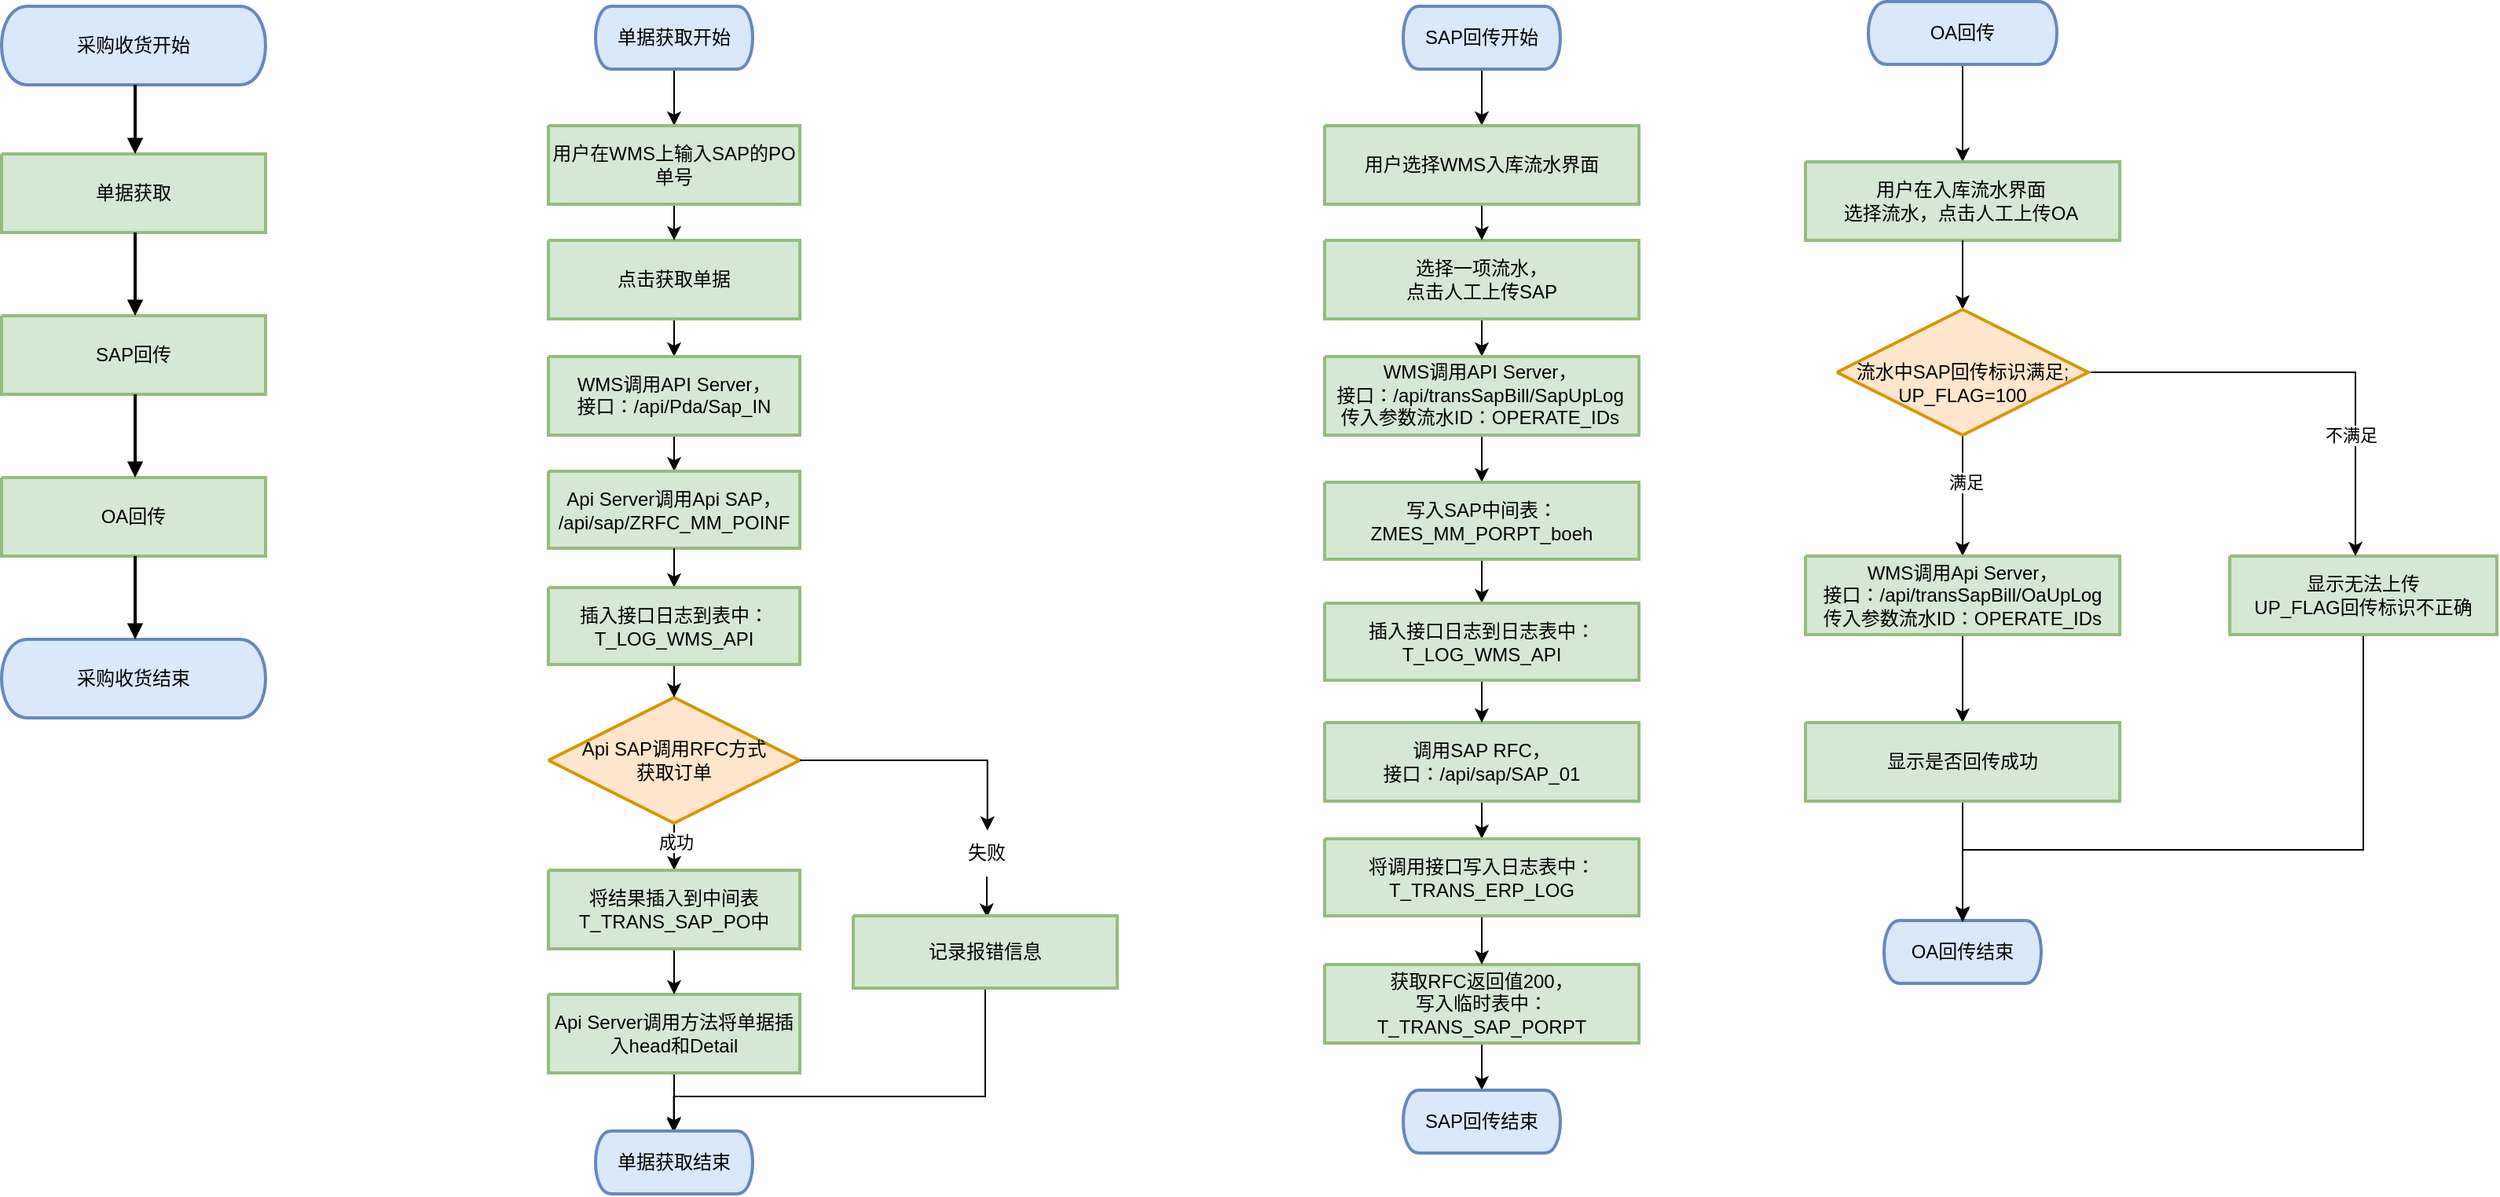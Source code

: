<mxfile version="24.9.0">
  <diagram id="C5RBs43oDa-KdzZeNtuy" name="Page-1">
    <mxGraphModel dx="2520" dy="1480" grid="1" gridSize="10" guides="1" tooltips="1" connect="1" arrows="1" fold="1" page="1" pageScale="1" pageWidth="827" pageHeight="1169" math="0" shadow="0">
      <root>
        <mxCell id="WIyWlLk6GJQsqaUBKTNV-0" />
        <mxCell id="WIyWlLk6GJQsqaUBKTNV-1" parent="WIyWlLk6GJQsqaUBKTNV-0" />
        <mxCell id="rc4KnC11ycm0sh15UuMe-69" value="" style="edgeStyle=orthogonalEdgeStyle;rounded=0;orthogonalLoop=1;jettySize=auto;html=1;" edge="1" parent="WIyWlLk6GJQsqaUBKTNV-1" source="rc4KnC11ycm0sh15UuMe-70" target="rc4KnC11ycm0sh15UuMe-80">
          <mxGeometry relative="1" as="geometry" />
        </mxCell>
        <UserObject label="&lt;div style=&quot;font-size: 1px&quot;&gt;&lt;p style=&quot;text-align:center;margin-left:0;margin-right:0;margin-top:0px;margin-bottom:0px;text-indent:0;vertical-align:middle;direction:ltr;&quot;&gt;&lt;font style=&quot;font-size:12px;font-family:0;color:#000000;direction:ltr;letter-spacing:0px;line-height:120%;opacity:1&quot;&gt;单据获取开始&lt;/font&gt;&lt;/p&gt;&lt;/div&gt;" tags="Background" id="rc4KnC11ycm0sh15UuMe-70">
          <mxCell style="verticalAlign=middle;align=center;overflow=width;vsdxID=1;fillColor=#dae8fc;gradientColor=none;shape=stencil(hZJLEoIwDIZP06WdNtnAGvEejBTpiJQpRfH2UqMCLeoujy/Nn6QMs74uOsVA9M6as7rp0tUM9wxAt7Wy2k0Ww5xhVhmrTtYMbUl+V3jSWxdz9S+MVJfyJPFFIO4UEE/vQGyj2yUruITv8HGw9LKkpBTIIX3xclkgRthAPrE3hHFbXDPbMsORAjrUuYtlzhogZmA9CkZd8f8mf259MuZzVbpp6NrLfHjeKURfA/MH);strokeColor=#6688bc;strokeWidth=2;spacingTop=-3;spacingBottom=-3;spacingLeft=-3;spacingRight=-3;points=[];labelBackgroundColor=none;rounded=0;html=1;whiteSpace=wrap;fillOpacity=100;strokeOpacity=100;" vertex="1" parent="WIyWlLk6GJQsqaUBKTNV-1">
            <mxGeometry x="420" y="93" width="100" height="40" as="geometry" />
          </mxCell>
        </UserObject>
        <mxCell id="rc4KnC11ycm0sh15UuMe-71" style="edgeStyle=orthogonalEdgeStyle;rounded=0;orthogonalLoop=1;jettySize=auto;html=1;" edge="1" parent="WIyWlLk6GJQsqaUBKTNV-1" source="rc4KnC11ycm0sh15UuMe-72" target="rc4KnC11ycm0sh15UuMe-82">
          <mxGeometry relative="1" as="geometry" />
        </mxCell>
        <UserObject label="&lt;div style=&quot;font-size: 1px&quot;&gt;&lt;p style=&quot;text-align:center;margin-left:0;margin-right:0;margin-top:0px;margin-bottom:0px;text-indent:0;vertical-align:middle;direction:ltr;&quot;&gt;&lt;font style=&quot;font-size:12px;font-family:0;color:#000000;direction:ltr;letter-spacing:0px;line-height:120%;opacity:1&quot;&gt;点击获取单据&lt;/font&gt;&lt;/p&gt;&lt;/div&gt;" tags="Background" id="rc4KnC11ycm0sh15UuMe-72">
          <mxCell style="verticalAlign=middle;align=center;overflow=width;vsdxID=2;fillColor=#d5e8d4;gradientColor=none;shape=stencil(nZBRDoQgDERP03+WHsHFe5iISyOCQdT19kIaIxq//Jtp3zTpAFaTaUYNUkwx+F6v1EYD+AUpyRkdKCYFqACrzgf9C352LfuxyWRWg1/yhT/nRE5IsZWuZtCSK8CPeI0e/hF+jV7AJM4PO7KWCyr390bSiNtEtQM=);strokeColor=#93bd7c;strokeWidth=2;spacingTop=-3;spacingBottom=-3;spacingLeft=-3;spacingRight=-3;points=[];labelBackgroundColor=none;rounded=0;html=1;whiteSpace=wrap;" vertex="1" parent="WIyWlLk6GJQsqaUBKTNV-1">
            <mxGeometry x="390" y="242" width="160" height="50" as="geometry" />
          </mxCell>
        </UserObject>
        <mxCell id="rc4KnC11ycm0sh15UuMe-73" value="" style="edgeStyle=orthogonalEdgeStyle;rounded=0;orthogonalLoop=1;jettySize=auto;html=1;entryX=0.507;entryY=0.025;entryDx=0;entryDy=0;entryPerimeter=0;" edge="1" parent="WIyWlLk6GJQsqaUBKTNV-1" source="rc4KnC11ycm0sh15UuMe-100" target="rc4KnC11ycm0sh15UuMe-86">
          <mxGeometry relative="1" as="geometry">
            <mxPoint x="690" y="641" as="targetPoint" />
          </mxGeometry>
        </mxCell>
        <mxCell id="rc4KnC11ycm0sh15UuMe-74" value="" style="edgeStyle=orthogonalEdgeStyle;rounded=0;orthogonalLoop=1;jettySize=auto;html=1;" edge="1" parent="WIyWlLk6GJQsqaUBKTNV-1" source="rc4KnC11ycm0sh15UuMe-76" target="rc4KnC11ycm0sh15UuMe-94">
          <mxGeometry relative="1" as="geometry" />
        </mxCell>
        <mxCell id="rc4KnC11ycm0sh15UuMe-75" value="成功" style="edgeLabel;html=1;align=center;verticalAlign=middle;resizable=0;points=[];" vertex="1" connectable="0" parent="rc4KnC11ycm0sh15UuMe-74">
          <mxGeometry x="-0.256" y="1" relative="1" as="geometry">
            <mxPoint y="-7" as="offset" />
          </mxGeometry>
        </mxCell>
        <UserObject label="&lt;div style=&quot;font-size: 1px&quot;&gt;&lt;p style=&quot;text-align:center;margin-left:0;margin-right:0;margin-top:0px;margin-bottom:0px;text-indent:0;vertical-align:middle;direction:ltr;&quot;&gt;&lt;font style=&quot;font-size:12px;font-family:0;color:#000000;direction:ltr;letter-spacing:0px;line-height:120%;opacity:1&quot;&gt;Api SAP调用RFC方式&lt;/font&gt;&lt;/p&gt;&lt;p style=&quot;text-align:center;margin-left:0;margin-right:0;margin-top:0px;margin-bottom:0px;text-indent:0;vertical-align:middle;direction:ltr;&quot;&gt;&lt;font style=&quot;font-size:12px;font-family:0;color:#000000;direction:ltr;letter-spacing:0px;line-height:120%;opacity:1&quot;&gt;获取订单&lt;/font&gt;&lt;/p&gt;&lt;/div&gt;" tags="Background" id="rc4KnC11ycm0sh15UuMe-76">
          <mxCell style="verticalAlign=middle;align=center;overflow=width;vsdxID=3;fillColor=#ffe6cc;gradientColor=none;shape=stencil(nZBdDoMgEIRPs+/IxhNYew8TUTYiGKT+3F7IppE2jTF9m9n9Zh4GsJp1MymQYg7eDWqlNmjAB0hJVitPISrAGrDqnFe9dy/bsp+aRCY1uiU1bJwTKSHFzq5k+2TSkM3I8hO9IAvxd+s7+pO933pFRnGO0ZExvGX+/x4vnnh4rA8=);strokeColor=#d69704;strokeWidth=2;spacingTop=-3;spacingBottom=-3;spacingLeft=-3;spacingRight=-3;points=[];labelBackgroundColor=none;rounded=0;html=1;whiteSpace=wrap;" vertex="1" parent="WIyWlLk6GJQsqaUBKTNV-1">
            <mxGeometry x="390" y="533" width="160" height="80" as="geometry" />
          </mxCell>
        </UserObject>
        <mxCell id="rc4KnC11ycm0sh15UuMe-77" value="" style="edgeStyle=orthogonalEdgeStyle;rounded=0;orthogonalLoop=1;jettySize=auto;html=1;" edge="1" parent="WIyWlLk6GJQsqaUBKTNV-1" source="rc4KnC11ycm0sh15UuMe-78" target="rc4KnC11ycm0sh15UuMe-92">
          <mxGeometry relative="1" as="geometry" />
        </mxCell>
        <UserObject label="&lt;div style=&quot;font-size: 1px&quot;&gt;&lt;p style=&quot;text-align:center;margin-left:0;margin-right:0;margin-top:0px;margin-bottom:0px;text-indent:0;vertical-align:middle;direction:ltr;&quot;&gt;&lt;font style=&quot;font-size:12px;font-family:0;color:#000000;direction:ltr;letter-spacing:0px;line-height:120%;opacity:1&quot;&gt;Api Server调用方法将单据插入head和Detail&lt;/font&gt;&lt;/p&gt;&lt;/div&gt;" tags="Background" id="rc4KnC11ycm0sh15UuMe-78">
          <mxCell style="verticalAlign=middle;align=center;overflow=width;vsdxID=4;fillColor=#d5e8d4;gradientColor=none;shape=stencil(nZBRDoQgDERP03+WHsHFe5iISyOCQdT19kIaIxq//Jtp3zTpAFaTaUYNUkwx+F6v1EYD+AUpyRkdKCYFqACrzgf9C352LfuxyWRWg1/yhT/nRE5IsZWuZtCSK8CPeI0e/hF+jV7AJM4PO7KWCyr390bSiNtEtQM=);strokeColor=#93bd7c;strokeWidth=2;spacingTop=-3;spacingBottom=-3;spacingLeft=-3;spacingRight=-3;points=[];labelBackgroundColor=none;rounded=0;html=1;whiteSpace=wrap;" vertex="1" parent="WIyWlLk6GJQsqaUBKTNV-1">
            <mxGeometry x="390" y="722" width="160" height="50" as="geometry" />
          </mxCell>
        </UserObject>
        <mxCell id="rc4KnC11ycm0sh15UuMe-79" style="edgeStyle=orthogonalEdgeStyle;rounded=0;orthogonalLoop=1;jettySize=auto;html=1;" edge="1" parent="WIyWlLk6GJQsqaUBKTNV-1" source="rc4KnC11ycm0sh15UuMe-80" target="rc4KnC11ycm0sh15UuMe-72">
          <mxGeometry relative="1" as="geometry" />
        </mxCell>
        <UserObject label="&lt;div style=&quot;&quot;&gt;&lt;p style=&quot;text-align: center; margin: 0px; text-indent: 0px; vertical-align: middle; direction: ltr;&quot;&gt;&lt;font style=&quot;color: rgb(0, 0, 0); direction: ltr; letter-spacing: 0px; line-height: 120%; opacity: 1; font-size: 12px;&quot;&gt;&lt;span style=&quot;&quot;&gt;用户在WMS上输入SAP&lt;/span&gt;&lt;font style=&quot;font-size: 12px;&quot;&gt;的&lt;/font&gt;&lt;span style=&quot;&quot;&gt;PO单号&lt;/span&gt;&lt;/font&gt;&lt;/p&gt;&lt;/div&gt;" tags="Background" id="rc4KnC11ycm0sh15UuMe-80">
          <mxCell style="verticalAlign=middle;align=center;overflow=width;vsdxID=5;fillColor=#d5e8d4;gradientColor=none;shape=stencil(nZBRDoQgDERP03+WHsHFe5iISyOCQdT19kIaIxq//Jtp3zTpAFaTaUYNUkwx+F6v1EYD+AUpyRkdKCYFqACrzgf9C352LfuxyWRWg1/yhT/nRE5IsZWuZtCSK8CPeI0e/hF+jV7AJM4PO7KWCyr390bSiNtEtQM=);strokeColor=#93bd7c;strokeWidth=2;spacingTop=-3;spacingBottom=-3;spacingLeft=-3;spacingRight=-3;points=[];labelBackgroundColor=none;rounded=0;html=1;whiteSpace=wrap;" vertex="1" parent="WIyWlLk6GJQsqaUBKTNV-1">
            <mxGeometry x="390" y="169" width="160" height="50" as="geometry" />
          </mxCell>
        </UserObject>
        <mxCell id="rc4KnC11ycm0sh15UuMe-81" style="edgeStyle=orthogonalEdgeStyle;rounded=0;orthogonalLoop=1;jettySize=auto;html=1;" edge="1" parent="WIyWlLk6GJQsqaUBKTNV-1" source="rc4KnC11ycm0sh15UuMe-82" target="rc4KnC11ycm0sh15UuMe-84">
          <mxGeometry relative="1" as="geometry" />
        </mxCell>
        <UserObject label="&lt;div style=&quot;font-size: 1px&quot;&gt;&lt;p style=&quot;text-align:center;margin-left:0;margin-right:0;margin-top:0px;margin-bottom:0px;text-indent:0;vertical-align:middle;direction:ltr;&quot;&gt;&lt;font style=&quot;font-size:12px;font-family:0;color:#000000;direction:ltr;letter-spacing:0px;line-height:120%;opacity:1&quot;&gt;WMS调用API Server，&lt;/font&gt;&lt;/p&gt;&lt;p style=&quot;text-align:center;margin-left:0;margin-right:0;margin-top:0px;margin-bottom:0px;text-indent:0;vertical-align:middle;direction:ltr;&quot;&gt;&lt;font style=&quot;font-size:12px;font-family:0;color:#000000;direction:ltr;letter-spacing:0px;line-height:120%;opacity:1&quot;&gt;接口：&lt;/font&gt;&lt;span style=&quot;font-size: 12px; letter-spacing: 0px; background-color: initial;&quot;&gt;/api/Pda/Sap_IN&lt;/span&gt;&lt;/p&gt;&lt;p style=&quot;text-align:center;margin-left:0;margin-right:0;margin-top:0px;margin-bottom:0px;text-indent:0;vertical-align:middle;direction:ltr;&quot;&gt;&lt;br&gt;&lt;/p&gt;&lt;/div&gt;" tags="Background" id="rc4KnC11ycm0sh15UuMe-82">
          <mxCell style="verticalAlign=middle;align=center;overflow=width;vsdxID=6;fillColor=#d5e8d4;gradientColor=none;shape=stencil(nZBRDoQgDERP03+WHsHFe5iISyOCQdT19kIaIxq//Jtp3zTpAFaTaUYNUkwx+F6v1EYD+AUpyRkdKCYFqACrzgf9C352LfuxyWRWg1/yhT/nRE5IsZWuZtCSK8CPeI0e/hF+jV7AJM4PO7KWCyr390bSiNtEtQM=);strokeColor=#93bd7c;strokeWidth=2;spacingTop=-3;spacingBottom=-3;spacingLeft=-3;spacingRight=-3;points=[];labelBackgroundColor=none;rounded=0;html=1;whiteSpace=wrap;" vertex="1" parent="WIyWlLk6GJQsqaUBKTNV-1">
            <mxGeometry x="390" y="316" width="160" height="50" as="geometry" />
          </mxCell>
        </UserObject>
        <mxCell id="rc4KnC11ycm0sh15UuMe-83" style="edgeStyle=orthogonalEdgeStyle;rounded=0;orthogonalLoop=1;jettySize=auto;html=1;" edge="1" parent="WIyWlLk6GJQsqaUBKTNV-1" source="rc4KnC11ycm0sh15UuMe-102" target="rc4KnC11ycm0sh15UuMe-76">
          <mxGeometry relative="1" as="geometry" />
        </mxCell>
        <UserObject label="&lt;div style=&quot;font-size: 1px&quot;&gt;&lt;p style=&quot;text-align:center;margin-left:0;margin-right:0;margin-top:0px;margin-bottom:0px;text-indent:0;vertical-align:middle;direction:ltr;&quot;&gt;&lt;font style=&quot;font-size:12px;font-family:0;color:#000000;direction:ltr;letter-spacing:0px;line-height:120%;opacity:1&quot;&gt;Api Server调用Api SAP，&lt;/font&gt;&lt;/p&gt;&lt;p style=&quot;text-align:center;margin-left:0;margin-right:0;margin-top:0px;margin-bottom:0px;text-indent:0;vertical-align:middle;direction:ltr;&quot;&gt;&lt;span style=&quot;font-size: 12px; letter-spacing: 0px; background-color: initial;&quot;&gt;/api/sap/ZRFC_MM_POINF&lt;/span&gt;&lt;/p&gt;&lt;/div&gt;" tags="Background" id="rc4KnC11ycm0sh15UuMe-84">
          <mxCell style="verticalAlign=middle;align=center;overflow=width;vsdxID=7;fillColor=#d5e8d4;gradientColor=none;shape=stencil(nZBRDoQgDERP03+WHsHFe5iISyOCQdT19kIaIxq//Jtp3zTpAFaTaUYNUkwx+F6v1EYD+AUpyRkdKCYFqACrzgf9C352LfuxyWRWg1/yhT/nRE5IsZWuZtCSK8CPeI0e/hF+jV7AJM4PO7KWCyr390bSiNtEtQM=);strokeColor=#93bd7c;strokeWidth=2;spacingTop=-3;spacingBottom=-3;spacingLeft=-3;spacingRight=-3;points=[];labelBackgroundColor=none;rounded=0;html=1;whiteSpace=wrap;" vertex="1" parent="WIyWlLk6GJQsqaUBKTNV-1">
            <mxGeometry x="390" y="389" width="160" height="49" as="geometry" />
          </mxCell>
        </UserObject>
        <mxCell id="rc4KnC11ycm0sh15UuMe-85" style="edgeStyle=orthogonalEdgeStyle;rounded=0;orthogonalLoop=1;jettySize=auto;html=1;entryX=0.508;entryY=0.024;entryDx=0;entryDy=0;entryPerimeter=0;" edge="1" parent="WIyWlLk6GJQsqaUBKTNV-1">
          <mxGeometry relative="1" as="geometry">
            <mxPoint x="668.0" y="718.0" as="sourcePoint" />
            <mxPoint x="469.8" y="809.96" as="targetPoint" />
            <Array as="points">
              <mxPoint x="668" y="787" />
              <mxPoint x="470" y="787" />
            </Array>
          </mxGeometry>
        </mxCell>
        <UserObject label="&lt;div style=&quot;font-size: 1px&quot;&gt;&lt;p style=&quot;text-align:center;margin-left:0;margin-right:0;margin-top:0px;margin-bottom:0px;text-indent:0;vertical-align:middle;direction:ltr;&quot;&gt;&lt;font style=&quot;font-size:12px;font-family:0;color:#000000;direction:ltr;letter-spacing:0px;line-height:120%;opacity:1&quot;&gt;记录报错信息&lt;/font&gt;&lt;/p&gt;&lt;/div&gt;" tags="Background" id="rc4KnC11ycm0sh15UuMe-86">
          <mxCell style="verticalAlign=middle;align=center;overflow=width;vsdxID=8;fillColor=#d5e8d4;gradientColor=none;shape=stencil(nZBRDoQgDERP03+WHsHFe5iISyOCQdT19kIaIxq//Jtp3zTpAFaTaUYNUkwx+F6v1EYD+AUpyRkdKCYFqACrzgf9C352LfuxyWRWg1/yhT/nRE5IsZWuZtCSK8CPeI0e/hF+jV7AJM4PO7KWCyr390bSiNtEtQM=);strokeColor=#93bd7c;strokeWidth=2;spacingTop=-3;spacingBottom=-3;spacingLeft=-3;spacingRight=-3;points=[];labelBackgroundColor=none;rounded=0;html=1;whiteSpace=wrap;" vertex="1" parent="WIyWlLk6GJQsqaUBKTNV-1">
            <mxGeometry x="584" y="672" width="168" height="46" as="geometry" />
          </mxCell>
        </UserObject>
        <UserObject label="&lt;div style=&quot;&quot;&gt;&lt;p style=&quot;text-align: center; margin: 0px; text-indent: 0px; vertical-align: middle; direction: ltr;&quot;&gt;&lt;font style=&quot;color: rgb(0, 0, 0); direction: ltr; letter-spacing: 0px; line-height: 120%; opacity: 1; font-size: 12px;&quot;&gt;单据获取&lt;/font&gt;&lt;/p&gt;&lt;/div&gt;" tags="Background" id="rc4KnC11ycm0sh15UuMe-87">
          <mxCell style="verticalAlign=middle;align=center;overflow=width;vsdxID=9;fillColor=#d5e8d4;gradientColor=none;shape=stencil(nZBRDoQgDERP03+WHsHFe5iISyOCQdT19kIaIxq//Jtp3zTpAFaTaUYNUkwx+F6v1EYD+AUpyRkdKCYFqACrzgf9C352LfuxyWRWg1/yhT/nRE5IsZWuZtCSK8CPeI0e/hF+jV7AJM4PO7KWCyr390bSiNtEtQM=);strokeColor=#93bd7c;strokeWidth=2;spacingTop=-3;spacingBottom=-3;spacingLeft=-3;spacingRight=-3;points=[];labelBackgroundColor=none;rounded=0;html=1;whiteSpace=wrap;" vertex="1" parent="WIyWlLk6GJQsqaUBKTNV-1">
            <mxGeometry x="42" y="187" width="168" height="50" as="geometry" />
          </mxCell>
        </UserObject>
        <UserObject label="&lt;div style=&quot;font-size: 1px&quot;&gt;&lt;p style=&quot;text-align:center;margin-left:0;margin-right:0;margin-top:0px;margin-bottom:0px;text-indent:0;vertical-align:middle;direction:ltr;&quot;&gt;&lt;font style=&quot;font-size:12px;font-family:0;color:#000000;direction:ltr;letter-spacing:0px;line-height:120%;opacity:1&quot;&gt;采购收货开始&lt;/font&gt;&lt;/p&gt;&lt;/div&gt;" tags="Background" id="rc4KnC11ycm0sh15UuMe-88">
          <mxCell style="verticalAlign=middle;align=center;overflow=width;vsdxID=10;fillColor=#dae8fc;gradientColor=none;shape=stencil(hZJLEoIwDIZP06WdNtnAGvEejBTpiJQpRfH2UqMCLeoujy/Nn6QMs74uOsVA9M6as7rp0tUM9wxAt7Wy2k0Ww5xhVhmrTtYMbUl+V3jSWxdz9S+MVJfyJPFFIO4UEE/vQGyj2yUruITv8HGw9LKkpBTIIX3xclkgRthAPrE3hHFbXDPbMsORAjrUuYtlzhogZmA9CkZd8f8mf259MuZzVbpp6NrLfHjeKURfA/MH);strokeColor=#6688bc;strokeWidth=2;spacingTop=-3;spacingBottom=-3;spacingLeft=-3;spacingRight=-3;points=[];labelBackgroundColor=none;rounded=0;html=1;whiteSpace=wrap;" vertex="1" parent="WIyWlLk6GJQsqaUBKTNV-1">
            <mxGeometry x="42" y="93" width="168" height="50" as="geometry" />
          </mxCell>
        </UserObject>
        <UserObject label="&lt;div style=&quot;&quot;&gt;&lt;p style=&quot;text-align: center; margin: 0px; text-indent: 0px; vertical-align: middle; direction: ltr;&quot;&gt;&lt;font style=&quot;color: rgb(0, 0, 0); direction: ltr; letter-spacing: 0px; line-height: 120%; opacity: 1; font-size: 12px;&quot;&gt;&lt;font style=&quot;font-size: 12px;&quot;&gt;SAP&lt;/font&gt;&lt;span style=&quot;&quot;&gt;回传&lt;/span&gt;&lt;/font&gt;&lt;/p&gt;&lt;/div&gt;" tags="Background" id="rc4KnC11ycm0sh15UuMe-89">
          <mxCell style="verticalAlign=middle;align=center;overflow=width;vsdxID=11;fillColor=#d5e8d4;gradientColor=none;shape=stencil(nZBRDoQgDERP03+WHsHFe5iISyOCQdT19kIaIxq//Jtp3zTpAFaTaUYNUkwx+F6v1EYD+AUpyRkdKCYFqACrzgf9C352LfuxyWRWg1/yhT/nRE5IsZWuZtCSK8CPeI0e/hF+jV7AJM4PO7KWCyr390bSiNtEtQM=);strokeColor=#93bd7c;strokeWidth=2;spacingTop=-3;spacingBottom=-3;spacingLeft=-3;spacingRight=-3;points=[];labelBackgroundColor=none;rounded=0;html=1;whiteSpace=wrap;" vertex="1" parent="WIyWlLk6GJQsqaUBKTNV-1">
            <mxGeometry x="42" y="290" width="168" height="50" as="geometry" />
          </mxCell>
        </UserObject>
        <UserObject label="&lt;div style=&quot;&quot;&gt;&lt;p style=&quot;text-align: center; margin: 0px; text-indent: 0px; vertical-align: middle; direction: ltr;&quot;&gt;&lt;font style=&quot;color: rgb(0, 0, 0); direction: ltr; letter-spacing: 0px; line-height: 120%; opacity: 1; font-size: 12px;&quot;&gt;OA回传&lt;/font&gt;&lt;/p&gt;&lt;/div&gt;" tags="Background" id="rc4KnC11ycm0sh15UuMe-90">
          <mxCell style="verticalAlign=middle;align=center;overflow=width;vsdxID=12;fillColor=#d5e8d4;gradientColor=none;shape=stencil(nZBRDoQgDERP03+WHsHFe5iISyOCQdT19kIaIxq//Jtp3zTpAFaTaUYNUkwx+F6v1EYD+AUpyRkdKCYFqACrzgf9C352LfuxyWRWg1/yhT/nRE5IsZWuZtCSK8CPeI0e/hF+jV7AJM4PO7KWCyr390bSiNtEtQM=);strokeColor=#93bd7c;strokeWidth=2;spacingTop=-3;spacingBottom=-3;spacingLeft=-3;spacingRight=-3;points=[];labelBackgroundColor=none;rounded=0;html=1;whiteSpace=wrap;" vertex="1" parent="WIyWlLk6GJQsqaUBKTNV-1">
            <mxGeometry x="42" y="393" width="168" height="50" as="geometry" />
          </mxCell>
        </UserObject>
        <UserObject label="&lt;div style=&quot;font-size: 1px&quot;&gt;&lt;p style=&quot;text-align:center;margin-left:0;margin-right:0;margin-top:0px;margin-bottom:0px;text-indent:0;vertical-align:middle;direction:ltr;&quot;&gt;&lt;font style=&quot;font-size:12px;font-family:0;color:#000000;direction:ltr;letter-spacing:0px;line-height:120%;opacity:1&quot;&gt;采购收货结束&lt;/font&gt;&lt;/p&gt;&lt;/div&gt;" tags="Background" id="rc4KnC11ycm0sh15UuMe-91">
          <mxCell style="verticalAlign=middle;align=center;overflow=width;vsdxID=13;fillColor=#dae8fc;gradientColor=none;shape=stencil(hZJLEoIwDIZP06WdNtnAGvEejBTpiJQpRfH2UqMCLeoujy/Nn6QMs74uOsVA9M6as7rp0tUM9wxAt7Wy2k0Ww5xhVhmrTtYMbUl+V3jSWxdz9S+MVJfyJPFFIO4UEE/vQGyj2yUruITv8HGw9LKkpBTIIX3xclkgRthAPrE3hHFbXDPbMsORAjrUuYtlzhogZmA9CkZd8f8mf259MuZzVbpp6NrLfHjeKURfA/MH);strokeColor=#6688bc;strokeWidth=2;spacingTop=-3;spacingBottom=-3;spacingLeft=-3;spacingRight=-3;points=[];labelBackgroundColor=none;rounded=0;html=1;whiteSpace=wrap;" vertex="1" parent="WIyWlLk6GJQsqaUBKTNV-1">
            <mxGeometry x="42" y="496" width="168" height="50" as="geometry" />
          </mxCell>
        </UserObject>
        <UserObject label="&lt;div style=&quot;font-size: 1px&quot;&gt;&lt;p style=&quot;text-align:center;margin-left:0;margin-right:0;margin-top:0px;margin-bottom:0px;text-indent:0;vertical-align:middle;direction:ltr;&quot;&gt;&lt;font style=&quot;font-size:12px;font-family:0;color:#000000;direction:ltr;letter-spacing:0px;line-height:120%;opacity:1&quot;&gt;单据获取结束&lt;/font&gt;&lt;/p&gt;&lt;/div&gt;" tags="Background" id="rc4KnC11ycm0sh15UuMe-92">
          <mxCell style="verticalAlign=middle;align=center;overflow=width;vsdxID=14;fillColor=#dae8fc;gradientColor=none;shape=stencil(hZJLEoIwDIZP06WdNtnAGvEejBTpiJQpRfH2UqMCLeoujy/Nn6QMs74uOsVA9M6as7rp0tUM9wxAt7Wy2k0Ww5xhVhmrTtYMbUl+V3jSWxdz9S+MVJfyJPFFIO4UEE/vQGyj2yUruITv8HGw9LKkpBTIIX3xclkgRthAPrE3hHFbXDPbMsORAjrUuYtlzhogZmA9CkZd8f8mf259MuZzVbpp6NrLfHjeKURfA/MH);strokeColor=#6688bc;strokeWidth=2;spacingTop=-3;spacingBottom=-3;spacingLeft=-3;spacingRight=-3;points=[];labelBackgroundColor=none;rounded=0;html=1;whiteSpace=wrap;" vertex="1" parent="WIyWlLk6GJQsqaUBKTNV-1">
            <mxGeometry x="420" y="809" width="100" height="40" as="geometry" />
          </mxCell>
        </UserObject>
        <mxCell id="rc4KnC11ycm0sh15UuMe-93" value="" style="edgeStyle=orthogonalEdgeStyle;rounded=0;orthogonalLoop=1;jettySize=auto;html=1;" edge="1" parent="WIyWlLk6GJQsqaUBKTNV-1" source="rc4KnC11ycm0sh15UuMe-94" target="rc4KnC11ycm0sh15UuMe-78">
          <mxGeometry relative="1" as="geometry" />
        </mxCell>
        <UserObject label="&lt;div style=&quot;font-size: 1px&quot;&gt;&lt;p style=&quot;text-align:center;margin-left:0;margin-right:0;margin-top:0px;margin-bottom:0px;text-indent:0;vertical-align:middle;direction:ltr;&quot;&gt;&lt;font style=&quot;font-size:12px;font-family:0;color:#000000;direction:ltr;letter-spacing:0px;line-height:120%;opacity:1&quot;&gt;将结果插入到中间表&lt;br/&gt;&lt;/font&gt;&lt;font style=&quot;font-size:12px;font-family:0;color:#000000;direction:ltr;letter-spacing:0px;line-height:120%;opacity:1&quot;&gt;T_TRANS_SAP_PO中&lt;/font&gt;&lt;/p&gt;&lt;/div&gt;" tags="Background" id="rc4KnC11ycm0sh15UuMe-94">
          <mxCell style="verticalAlign=middle;align=center;overflow=width;vsdxID=15;fillColor=#d5e8d4;gradientColor=none;shape=stencil(nZBRDoQgDERP03+WHsHFe5iISyOCQdT19kIaIxq//Jtp3zTpAFaTaUYNUkwx+F6v1EYD+AUpyRkdKCYFqACrzgf9C352LfuxyWRWg1/yhT/nRE5IsZWuZtCSK8CPeI0e/hF+jV7AJM4PO7KWCyr390bSiNtEtQM=);strokeColor=#93bd7c;strokeWidth=2;spacingTop=-3;spacingBottom=-3;spacingLeft=-3;spacingRight=-3;points=[];labelBackgroundColor=none;rounded=0;html=1;whiteSpace=wrap;" vertex="1" parent="WIyWlLk6GJQsqaUBKTNV-1">
            <mxGeometry x="390" y="643" width="160" height="50" as="geometry" />
          </mxCell>
        </UserObject>
        <UserObject label="" tags="Background" id="rc4KnC11ycm0sh15UuMe-95">
          <mxCell style="vsdxID=31;edgeStyle=none;startArrow=none;endArrow=block;startSize=5;endSize=5;strokeWidth=2;strokeColor=#000000;spacingTop=0;spacingBottom=0;spacingLeft=0;spacingRight=0;verticalAlign=middle;html=1;labelBackgroundColor=#ffffff;rounded=0;exitX=0.506;exitY=1;exitDx=0;exitDy=0;exitPerimeter=0;entryX=0.506;entryY=0;entryDx=0;entryDy=0;entryPerimeter=0;" edge="1" parent="WIyWlLk6GJQsqaUBKTNV-1" source="rc4KnC11ycm0sh15UuMe-90" target="rc4KnC11ycm0sh15UuMe-91">
            <mxGeometry relative="1" as="geometry">
              <mxPoint y="127" as="offset" />
              <Array as="points">
                <mxPoint x="127" y="469.5" />
                <mxPoint x="127" y="469.5" />
              </Array>
            </mxGeometry>
          </mxCell>
        </UserObject>
        <UserObject label="" tags="Background" id="rc4KnC11ycm0sh15UuMe-96">
          <mxCell style="vsdxID=33;edgeStyle=none;startArrow=none;endArrow=block;startSize=5;endSize=5;strokeWidth=2;strokeColor=#000000;spacingTop=0;spacingBottom=0;spacingLeft=0;spacingRight=0;verticalAlign=middle;html=1;labelBackgroundColor=#ffffff;rounded=0;exitX=0.506;exitY=1;exitDx=0;exitDy=0;exitPerimeter=0;entryX=0.506;entryY=0;entryDx=0;entryDy=0;entryPerimeter=0;" edge="1" parent="WIyWlLk6GJQsqaUBKTNV-1" source="rc4KnC11ycm0sh15UuMe-88" target="rc4KnC11ycm0sh15UuMe-87">
            <mxGeometry relative="1" as="geometry">
              <mxPoint y="124" as="offset" />
              <Array as="points">
                <mxPoint x="127" y="165.3" />
                <mxPoint x="127" y="165.3" />
              </Array>
            </mxGeometry>
          </mxCell>
        </UserObject>
        <UserObject label="" tags="Background" id="rc4KnC11ycm0sh15UuMe-97">
          <mxCell style="vsdxID=36;edgeStyle=none;startArrow=none;endArrow=block;startSize=5;endSize=5;strokeWidth=2;strokeColor=#000000;spacingTop=0;spacingBottom=0;spacingLeft=0;spacingRight=0;verticalAlign=middle;html=1;labelBackgroundColor=#ffffff;rounded=0;exitX=0.506;exitY=1;exitDx=0;exitDy=0;exitPerimeter=0;entryX=0.506;entryY=0;entryDx=0;entryDy=0;entryPerimeter=0;" edge="1" parent="WIyWlLk6GJQsqaUBKTNV-1" source="rc4KnC11ycm0sh15UuMe-89" target="rc4KnC11ycm0sh15UuMe-90">
            <mxGeometry relative="1" as="geometry">
              <mxPoint y="127" as="offset" />
              <Array as="points">
                <mxPoint x="127" y="366.5" />
                <mxPoint x="127" y="366.5" />
              </Array>
            </mxGeometry>
          </mxCell>
        </UserObject>
        <UserObject label="" tags="Background" id="rc4KnC11ycm0sh15UuMe-98">
          <mxCell style="vsdxID=49;edgeStyle=none;startArrow=none;endArrow=block;startSize=5;endSize=5;strokeWidth=2;strokeColor=#000000;spacingTop=0;spacingBottom=0;spacingLeft=0;spacingRight=0;verticalAlign=middle;html=1;labelBackgroundColor=#ffffff;rounded=0;exitX=0.506;exitY=1;exitDx=0;exitDy=0;exitPerimeter=0;entryX=0.506;entryY=0;entryDx=0;entryDy=0;entryPerimeter=0;" edge="1" parent="WIyWlLk6GJQsqaUBKTNV-1" source="rc4KnC11ycm0sh15UuMe-87" target="rc4KnC11ycm0sh15UuMe-89">
            <mxGeometry relative="1" as="geometry">
              <mxPoint y="127" as="offset" />
              <Array as="points">
                <mxPoint x="127" y="263.5" />
                <mxPoint x="127" y="263.5" />
              </Array>
            </mxGeometry>
          </mxCell>
        </UserObject>
        <mxCell id="rc4KnC11ycm0sh15UuMe-99" value="" style="edgeStyle=orthogonalEdgeStyle;rounded=0;orthogonalLoop=1;jettySize=auto;html=1;entryX=0.507;entryY=0.025;entryDx=0;entryDy=0;entryPerimeter=0;" edge="1" parent="WIyWlLk6GJQsqaUBKTNV-1" source="rc4KnC11ycm0sh15UuMe-76" target="rc4KnC11ycm0sh15UuMe-100">
          <mxGeometry relative="1" as="geometry">
            <mxPoint x="560" y="548" as="sourcePoint" />
            <mxPoint x="670" y="673" as="targetPoint" />
          </mxGeometry>
        </mxCell>
        <mxCell id="rc4KnC11ycm0sh15UuMe-100" value="失败" style="text;html=1;strokeColor=none;fillColor=none;align=center;verticalAlign=middle;whiteSpace=wrap;rounded=0;" vertex="1" parent="WIyWlLk6GJQsqaUBKTNV-1">
          <mxGeometry x="639" y="617" width="60" height="30" as="geometry" />
        </mxCell>
        <mxCell id="rc4KnC11ycm0sh15UuMe-101" value="" style="edgeStyle=orthogonalEdgeStyle;rounded=0;orthogonalLoop=1;jettySize=auto;html=1;" edge="1" parent="WIyWlLk6GJQsqaUBKTNV-1" source="rc4KnC11ycm0sh15UuMe-84" target="rc4KnC11ycm0sh15UuMe-102">
          <mxGeometry relative="1" as="geometry">
            <mxPoint x="470" y="438" as="sourcePoint" />
            <mxPoint x="470" y="533" as="targetPoint" />
          </mxGeometry>
        </mxCell>
        <UserObject label="&lt;div style=&quot;&quot;&gt;&lt;p style=&quot;text-align: center; margin: 0px; text-indent: 0px; vertical-align: middle; direction: ltr;&quot;&gt;插入接口日志到表中：&lt;/p&gt;&lt;p style=&quot;text-align: center; margin: 0px; text-indent: 0px; vertical-align: middle; direction: ltr;&quot;&gt;T_LOG_WMS_API&lt;/p&gt;&lt;/div&gt;" tags="Background" id="rc4KnC11ycm0sh15UuMe-102">
          <mxCell style="verticalAlign=middle;align=center;overflow=width;vsdxID=7;fillColor=#d5e8d4;gradientColor=none;shape=stencil(nZBRDoQgDERP03+WHsHFe5iISyOCQdT19kIaIxq//Jtp3zTpAFaTaUYNUkwx+F6v1EYD+AUpyRkdKCYFqACrzgf9C352LfuxyWRWg1/yhT/nRE5IsZWuZtCSK8CPeI0e/hF+jV7AJM4PO7KWCyr390bSiNtEtQM=);strokeColor=#93bd7c;strokeWidth=2;spacingTop=-3;spacingBottom=-3;spacingLeft=-3;spacingRight=-3;points=[];labelBackgroundColor=none;rounded=0;html=1;whiteSpace=wrap;" vertex="1" parent="WIyWlLk6GJQsqaUBKTNV-1">
            <mxGeometry x="390" y="463" width="160" height="49" as="geometry" />
          </mxCell>
        </UserObject>
        <mxCell id="rc4KnC11ycm0sh15UuMe-103" value="" style="edgeStyle=orthogonalEdgeStyle;rounded=0;orthogonalLoop=1;jettySize=auto;html=1;" edge="1" parent="WIyWlLk6GJQsqaUBKTNV-1" source="rc4KnC11ycm0sh15UuMe-104" target="rc4KnC11ycm0sh15UuMe-110">
          <mxGeometry relative="1" as="geometry" />
        </mxCell>
        <UserObject label="&lt;div style=&quot;&quot;&gt;&lt;p style=&quot;text-align: center; margin: 0px; text-indent: 0px; vertical-align: middle; direction: ltr;&quot;&gt;SAP回传开始&lt;/p&gt;&lt;/div&gt;" tags="Background" id="rc4KnC11ycm0sh15UuMe-104">
          <mxCell style="verticalAlign=middle;align=center;overflow=width;vsdxID=1;fillColor=#dae8fc;gradientColor=none;shape=stencil(hZJLEoIwDIZP06WdNtnAGvEejBTpiJQpRfH2UqMCLeoujy/Nn6QMs74uOsVA9M6as7rp0tUM9wxAt7Wy2k0Ww5xhVhmrTtYMbUl+V3jSWxdz9S+MVJfyJPFFIO4UEE/vQGyj2yUruITv8HGw9LKkpBTIIX3xclkgRthAPrE3hHFbXDPbMsORAjrUuYtlzhogZmA9CkZd8f8mf259MuZzVbpp6NrLfHjeKURfA/MH);strokeColor=#6688bc;strokeWidth=2;spacingTop=-3;spacingBottom=-3;spacingLeft=-3;spacingRight=-3;points=[];labelBackgroundColor=none;rounded=0;html=1;whiteSpace=wrap;fillOpacity=100;strokeOpacity=100;" vertex="1" parent="WIyWlLk6GJQsqaUBKTNV-1">
            <mxGeometry x="934" y="93" width="100" height="40" as="geometry" />
          </mxCell>
        </UserObject>
        <mxCell id="rc4KnC11ycm0sh15UuMe-105" style="edgeStyle=orthogonalEdgeStyle;rounded=0;orthogonalLoop=1;jettySize=auto;html=1;" edge="1" parent="WIyWlLk6GJQsqaUBKTNV-1" source="rc4KnC11ycm0sh15UuMe-106" target="rc4KnC11ycm0sh15UuMe-112">
          <mxGeometry relative="1" as="geometry" />
        </mxCell>
        <UserObject label="&lt;div style=&quot;&quot;&gt;&lt;p style=&quot;text-align: center; margin: 0px; text-indent: 0px; vertical-align: middle; direction: ltr;&quot;&gt;选择一项流水，&lt;/p&gt;&lt;p style=&quot;text-align: center; margin: 0px; text-indent: 0px; vertical-align: middle; direction: ltr;&quot;&gt;点击&lt;span style=&quot;background-color: initial;&quot;&gt;人工上传SAP&lt;/span&gt;&lt;/p&gt;&lt;/div&gt;" tags="Background" id="rc4KnC11ycm0sh15UuMe-106">
          <mxCell style="verticalAlign=middle;align=center;overflow=width;vsdxID=2;fillColor=#d5e8d4;gradientColor=none;shape=stencil(nZBRDoQgDERP03+WHsHFe5iISyOCQdT19kIaIxq//Jtp3zTpAFaTaUYNUkwx+F6v1EYD+AUpyRkdKCYFqACrzgf9C352LfuxyWRWg1/yhT/nRE5IsZWuZtCSK8CPeI0e/hF+jV7AJM4PO7KWCyr390bSiNtEtQM=);strokeColor=#93bd7c;strokeWidth=2;spacingTop=-3;spacingBottom=-3;spacingLeft=-3;spacingRight=-3;points=[];labelBackgroundColor=none;rounded=0;html=1;whiteSpace=wrap;" vertex="1" parent="WIyWlLk6GJQsqaUBKTNV-1">
            <mxGeometry x="884" y="242" width="200" height="50" as="geometry" />
          </mxCell>
        </UserObject>
        <mxCell id="rc4KnC11ycm0sh15UuMe-107" value="" style="edgeStyle=orthogonalEdgeStyle;rounded=0;orthogonalLoop=1;jettySize=auto;html=1;" edge="1" parent="WIyWlLk6GJQsqaUBKTNV-1" source="rc4KnC11ycm0sh15UuMe-108" target="rc4KnC11ycm0sh15UuMe-113">
          <mxGeometry relative="1" as="geometry" />
        </mxCell>
        <UserObject label="&lt;div style=&quot;&quot;&gt;&lt;p style=&quot;font-size: 1px; text-align: center; margin: 0px; text-indent: 0px; vertical-align: middle; direction: ltr;&quot;&gt;&lt;font style=&quot;font-size:12px;font-family:0;color:#000000;direction:ltr;letter-spacing:0px;line-height:120%;opacity:1&quot;&gt;获取RFC返回值200，&lt;/font&gt;&lt;/p&gt;&lt;p style=&quot;font-size: 1px; text-align: center; margin: 0px; text-indent: 0px; vertical-align: middle; direction: ltr;&quot;&gt;&lt;font style=&quot;font-size:12px;font-family:0;color:#000000;direction:ltr;letter-spacing:0px;line-height:120%;opacity:1&quot;&gt;写入临时表中：&lt;/font&gt;&lt;/p&gt;&lt;p style=&quot;text-align: center; margin: 0px; text-indent: 0px; vertical-align: middle; direction: ltr;&quot;&gt;T_TRANS_SAP_PORPT&lt;/p&gt;&lt;/div&gt;" tags="Background" id="rc4KnC11ycm0sh15UuMe-108">
          <mxCell style="verticalAlign=middle;align=center;overflow=width;vsdxID=4;fillColor=#d5e8d4;gradientColor=none;shape=stencil(nZBRDoQgDERP03+WHsHFe5iISyOCQdT19kIaIxq//Jtp3zTpAFaTaUYNUkwx+F6v1EYD+AUpyRkdKCYFqACrzgf9C352LfuxyWRWg1/yhT/nRE5IsZWuZtCSK8CPeI0e/hF+jV7AJM4PO7KWCyr390bSiNtEtQM=);strokeColor=#93bd7c;strokeWidth=2;spacingTop=-3;spacingBottom=-3;spacingLeft=-3;spacingRight=-3;points=[];labelBackgroundColor=none;rounded=0;html=1;whiteSpace=wrap;" vertex="1" parent="WIyWlLk6GJQsqaUBKTNV-1">
            <mxGeometry x="884" y="703" width="200" height="50" as="geometry" />
          </mxCell>
        </UserObject>
        <mxCell id="rc4KnC11ycm0sh15UuMe-109" style="edgeStyle=orthogonalEdgeStyle;rounded=0;orthogonalLoop=1;jettySize=auto;html=1;" edge="1" parent="WIyWlLk6GJQsqaUBKTNV-1" source="rc4KnC11ycm0sh15UuMe-110" target="rc4KnC11ycm0sh15UuMe-106">
          <mxGeometry relative="1" as="geometry" />
        </mxCell>
        <UserObject label="&lt;div style=&quot;&quot;&gt;&lt;p style=&quot;text-align: center; margin: 0px; text-indent: 0px; vertical-align: middle; direction: ltr;&quot;&gt;用户选择WMS入库流水界面&lt;/p&gt;&lt;/div&gt;" tags="Background" id="rc4KnC11ycm0sh15UuMe-110">
          <mxCell style="verticalAlign=middle;align=center;overflow=width;vsdxID=5;fillColor=#d5e8d4;gradientColor=none;shape=stencil(nZBRDoQgDERP03+WHsHFe5iISyOCQdT19kIaIxq//Jtp3zTpAFaTaUYNUkwx+F6v1EYD+AUpyRkdKCYFqACrzgf9C352LfuxyWRWg1/yhT/nRE5IsZWuZtCSK8CPeI0e/hF+jV7AJM4PO7KWCyr390bSiNtEtQM=);strokeColor=#93bd7c;strokeWidth=2;spacingTop=-3;spacingBottom=-3;spacingLeft=-3;spacingRight=-3;points=[];labelBackgroundColor=none;rounded=0;html=1;whiteSpace=wrap;" vertex="1" parent="WIyWlLk6GJQsqaUBKTNV-1">
            <mxGeometry x="884" y="169" width="200" height="50" as="geometry" />
          </mxCell>
        </UserObject>
        <mxCell id="rc4KnC11ycm0sh15UuMe-111" style="edgeStyle=orthogonalEdgeStyle;rounded=0;orthogonalLoop=1;jettySize=auto;html=1;" edge="1" parent="WIyWlLk6GJQsqaUBKTNV-1" source="rc4KnC11ycm0sh15UuMe-112" target="rc4KnC11ycm0sh15UuMe-117">
          <mxGeometry relative="1" as="geometry" />
        </mxCell>
        <UserObject label="&lt;div style=&quot;font-size: 1px&quot;&gt;&lt;p style=&quot;text-align:center;margin-left:0;margin-right:0;margin-top:0px;margin-bottom:0px;text-indent:0;vertical-align:middle;direction:ltr;&quot;&gt;&lt;font style=&quot;font-size:12px;font-family:0;color:#000000;direction:ltr;letter-spacing:0px;line-height:120%;opacity:1&quot;&gt;WMS调用API Server，&lt;/font&gt;&lt;/p&gt;&lt;p style=&quot;text-align: center; margin: 0px; text-indent: 0px; vertical-align: middle; direction: ltr; font-size: 12px;&quot;&gt;&lt;font style=&quot;font-size:12px;font-family:0;color:#000000;direction:ltr;letter-spacing:0px;line-height:120%;opacity:1&quot;&gt;接口&lt;/font&gt;&lt;span style=&quot;font-size: 12px; letter-spacing: 0px; background-color: initial;&quot;&gt;：&lt;/span&gt;/api/transSapBill/SapUpLog&lt;/p&gt;&lt;p style=&quot;text-align: center; margin: 0px; text-indent: 0px; vertical-align: middle; direction: ltr; font-size: 12px;&quot;&gt;传入参数流水ID：OPERATE_IDs&lt;/p&gt;&lt;p style=&quot;text-align:center;margin-left:0;margin-right:0;margin-top:0px;margin-bottom:0px;text-indent:0;vertical-align:middle;direction:ltr;&quot;&gt;&lt;br&gt;&lt;/p&gt;&lt;/div&gt;" tags="Background" id="rc4KnC11ycm0sh15UuMe-112">
          <mxCell style="verticalAlign=middle;align=center;overflow=width;vsdxID=6;fillColor=#d5e8d4;gradientColor=none;shape=stencil(nZBRDoQgDERP03+WHsHFe5iISyOCQdT19kIaIxq//Jtp3zTpAFaTaUYNUkwx+F6v1EYD+AUpyRkdKCYFqACrzgf9C352LfuxyWRWg1/yhT/nRE5IsZWuZtCSK8CPeI0e/hF+jV7AJM4PO7KWCyr390bSiNtEtQM=);strokeColor=#93bd7c;strokeWidth=2;spacingTop=-3;spacingBottom=-3;spacingLeft=-3;spacingRight=-3;points=[];labelBackgroundColor=none;rounded=0;html=1;" vertex="1" parent="WIyWlLk6GJQsqaUBKTNV-1">
            <mxGeometry x="884" y="316" width="200" height="50" as="geometry" />
          </mxCell>
        </UserObject>
        <UserObject label="&lt;div style=&quot;font-size: 1px&quot;&gt;&lt;p style=&quot;text-align:center;margin-left:0;margin-right:0;margin-top:0px;margin-bottom:0px;text-indent:0;vertical-align:middle;direction:ltr;&quot;&gt;&lt;font style=&quot;font-size:12px;font-family:0;color:#000000;direction:ltr;letter-spacing:0px;line-height:120%;opacity:1&quot;&gt;SAP回传结束&lt;/font&gt;&lt;/p&gt;&lt;/div&gt;" tags="Background" id="rc4KnC11ycm0sh15UuMe-113">
          <mxCell style="verticalAlign=middle;align=center;overflow=width;vsdxID=14;fillColor=#dae8fc;gradientColor=none;shape=stencil(hZJLEoIwDIZP06WdNtnAGvEejBTpiJQpRfH2UqMCLeoujy/Nn6QMs74uOsVA9M6as7rp0tUM9wxAt7Wy2k0Ww5xhVhmrTtYMbUl+V3jSWxdz9S+MVJfyJPFFIO4UEE/vQGyj2yUruITv8HGw9LKkpBTIIX3xclkgRthAPrE3hHFbXDPbMsORAjrUuYtlzhogZmA9CkZd8f8mf259MuZzVbpp6NrLfHjeKURfA/MH);strokeColor=#6688bc;strokeWidth=2;spacingTop=-3;spacingBottom=-3;spacingLeft=-3;spacingRight=-3;points=[];labelBackgroundColor=none;rounded=0;html=1;whiteSpace=wrap;" vertex="1" parent="WIyWlLk6GJQsqaUBKTNV-1">
            <mxGeometry x="934" y="783" width="100" height="40" as="geometry" />
          </mxCell>
        </UserObject>
        <mxCell id="rc4KnC11ycm0sh15UuMe-114" style="edgeStyle=orthogonalEdgeStyle;rounded=0;orthogonalLoop=1;jettySize=auto;html=1;" edge="1" parent="WIyWlLk6GJQsqaUBKTNV-1" source="rc4KnC11ycm0sh15UuMe-115" target="rc4KnC11ycm0sh15UuMe-121">
          <mxGeometry relative="1" as="geometry" />
        </mxCell>
        <UserObject label="调用SAP RFC，&lt;br&gt;接口：/api/sap/SAP_01" tags="Background" id="rc4KnC11ycm0sh15UuMe-115">
          <mxCell style="verticalAlign=middle;align=center;overflow=width;vsdxID=15;fillColor=#d5e8d4;gradientColor=none;shape=stencil(nZBRDoQgDERP03+WHsHFe5iISyOCQdT19kIaIxq//Jtp3zTpAFaTaUYNUkwx+F6v1EYD+AUpyRkdKCYFqACrzgf9C352LfuxyWRWg1/yhT/nRE5IsZWuZtCSK8CPeI0e/hF+jV7AJM4PO7KWCyr390bSiNtEtQM=);strokeColor=#93bd7c;strokeWidth=2;spacingTop=-3;spacingBottom=-3;spacingLeft=-3;spacingRight=-3;points=[];labelBackgroundColor=none;rounded=0;html=1;whiteSpace=wrap;" vertex="1" parent="WIyWlLk6GJQsqaUBKTNV-1">
            <mxGeometry x="884" y="549" width="200" height="50" as="geometry" />
          </mxCell>
        </UserObject>
        <mxCell id="rc4KnC11ycm0sh15UuMe-116" style="edgeStyle=orthogonalEdgeStyle;rounded=0;orthogonalLoop=1;jettySize=auto;html=1;" edge="1" parent="WIyWlLk6GJQsqaUBKTNV-1" source="rc4KnC11ycm0sh15UuMe-117" target="rc4KnC11ycm0sh15UuMe-119">
          <mxGeometry relative="1" as="geometry" />
        </mxCell>
        <UserObject label="&lt;div style=&quot;&quot;&gt;&lt;p style=&quot;text-align: center; margin: 0px; text-indent: 0px; vertical-align: middle; direction: ltr;&quot;&gt;写入SAP中间表：&lt;/p&gt;&lt;p style=&quot;text-align: center; margin: 0px; text-indent: 0px; vertical-align: middle; direction: ltr;&quot;&gt;ZMES_MM_PORPT_boeh&lt;/p&gt;&lt;/div&gt;" tags="Background" id="rc4KnC11ycm0sh15UuMe-117">
          <mxCell style="verticalAlign=middle;align=center;overflow=width;vsdxID=7;fillColor=#d5e8d4;gradientColor=none;shape=stencil(nZBRDoQgDERP03+WHsHFe5iISyOCQdT19kIaIxq//Jtp3zTpAFaTaUYNUkwx+F6v1EYD+AUpyRkdKCYFqACrzgf9C352LfuxyWRWg1/yhT/nRE5IsZWuZtCSK8CPeI0e/hF+jV7AJM4PO7KWCyr390bSiNtEtQM=);strokeColor=#93bd7c;strokeWidth=2;spacingTop=-3;spacingBottom=-3;spacingLeft=-3;spacingRight=-3;points=[];labelBackgroundColor=none;rounded=0;html=1;whiteSpace=wrap;" vertex="1" parent="WIyWlLk6GJQsqaUBKTNV-1">
            <mxGeometry x="884" y="396" width="200" height="49" as="geometry" />
          </mxCell>
        </UserObject>
        <mxCell id="rc4KnC11ycm0sh15UuMe-118" value="" style="edgeStyle=orthogonalEdgeStyle;rounded=0;orthogonalLoop=1;jettySize=auto;html=1;" edge="1" parent="WIyWlLk6GJQsqaUBKTNV-1" source="rc4KnC11ycm0sh15UuMe-119" target="rc4KnC11ycm0sh15UuMe-115">
          <mxGeometry relative="1" as="geometry" />
        </mxCell>
        <UserObject label="&lt;div style=&quot;&quot;&gt;&lt;p style=&quot;text-align: center; margin: 0px; text-indent: 0px; vertical-align: middle; direction: ltr;&quot;&gt;插入接口日志到日志表中：&lt;/p&gt;&lt;p style=&quot;text-align: center; margin: 0px; text-indent: 0px; vertical-align: middle; direction: ltr;&quot;&gt;T_LOG_WMS_API&lt;/p&gt;&lt;/div&gt;" tags="Background" id="rc4KnC11ycm0sh15UuMe-119">
          <mxCell style="verticalAlign=middle;align=center;overflow=width;vsdxID=7;fillColor=#d5e8d4;gradientColor=none;shape=stencil(nZBRDoQgDERP03+WHsHFe5iISyOCQdT19kIaIxq//Jtp3zTpAFaTaUYNUkwx+F6v1EYD+AUpyRkdKCYFqACrzgf9C352LfuxyWRWg1/yhT/nRE5IsZWuZtCSK8CPeI0e/hF+jV7AJM4PO7KWCyr390bSiNtEtQM=);strokeColor=#93bd7c;strokeWidth=2;spacingTop=-3;spacingBottom=-3;spacingLeft=-3;spacingRight=-3;points=[];labelBackgroundColor=none;rounded=0;html=1;whiteSpace=wrap;" vertex="1" parent="WIyWlLk6GJQsqaUBKTNV-1">
            <mxGeometry x="884" y="473" width="200" height="49" as="geometry" />
          </mxCell>
        </UserObject>
        <mxCell id="rc4KnC11ycm0sh15UuMe-120" style="edgeStyle=orthogonalEdgeStyle;rounded=0;orthogonalLoop=1;jettySize=auto;html=1;" edge="1" parent="WIyWlLk6GJQsqaUBKTNV-1" source="rc4KnC11ycm0sh15UuMe-121" target="rc4KnC11ycm0sh15UuMe-108">
          <mxGeometry relative="1" as="geometry" />
        </mxCell>
        <UserObject label="&lt;div style=&quot;&quot;&gt;&lt;p style=&quot;text-align: center; margin: 0px; text-indent: 0px; vertical-align: middle; direction: ltr;&quot;&gt;将调用接口写入日志表中：&lt;/p&gt;&lt;p style=&quot;text-align: center; margin: 0px; text-indent: 0px; vertical-align: middle; direction: ltr;&quot;&gt;T_TRANS_ERP_LOG&lt;/p&gt;&lt;/div&gt;" tags="Background" id="rc4KnC11ycm0sh15UuMe-121">
          <mxCell style="verticalAlign=middle;align=center;overflow=width;vsdxID=7;fillColor=#d5e8d4;gradientColor=none;shape=stencil(nZBRDoQgDERP03+WHsHFe5iISyOCQdT19kIaIxq//Jtp3zTpAFaTaUYNUkwx+F6v1EYD+AUpyRkdKCYFqACrzgf9C352LfuxyWRWg1/yhT/nRE5IsZWuZtCSK8CPeI0e/hF+jV7AJM4PO7KWCyr390bSiNtEtQM=);strokeColor=#93bd7c;strokeWidth=2;spacingTop=-3;spacingBottom=-3;spacingLeft=-3;spacingRight=-3;points=[];labelBackgroundColor=none;rounded=0;html=1;whiteSpace=wrap;" vertex="1" parent="WIyWlLk6GJQsqaUBKTNV-1">
            <mxGeometry x="884" y="623" width="200" height="49" as="geometry" />
          </mxCell>
        </UserObject>
        <mxCell id="rc4KnC11ycm0sh15UuMe-122" style="edgeStyle=orthogonalEdgeStyle;rounded=0;orthogonalLoop=1;jettySize=auto;html=1;" edge="1" parent="WIyWlLk6GJQsqaUBKTNV-1" source="rc4KnC11ycm0sh15UuMe-123" target="rc4KnC11ycm0sh15UuMe-126">
          <mxGeometry relative="1" as="geometry" />
        </mxCell>
        <UserObject label="&lt;div style=&quot;&quot;&gt;&lt;p style=&quot;text-align: center; margin: 0px; text-indent: 0px; vertical-align: middle; direction: ltr;&quot;&gt;OA回传&lt;/p&gt;&lt;/div&gt;" tags="Background" id="rc4KnC11ycm0sh15UuMe-123">
          <mxCell style="verticalAlign=middle;align=center;overflow=width;vsdxID=1;fillColor=#dae8fc;gradientColor=none;shape=stencil(hZJLEoIwDIZP06WdNtnAGvEejBTpiJQpRfH2UqMCLeoujy/Nn6QMs74uOsVA9M6as7rp0tUM9wxAt7Wy2k0Ww5xhVhmrTtYMbUl+V3jSWxdz9S+MVJfyJPFFIO4UEE/vQGyj2yUruITv8HGw9LKkpBTIIX3xclkgRthAPrE3hHFbXDPbMsORAjrUuYtlzhogZmA9CkZd8f8mf259MuZzVbpp6NrLfHjeKURfA/MH);strokeColor=#6688bc;strokeWidth=2;spacingTop=3;spacingBottom=3;spacingLeft=3;spacingRight=3;points=[];labelBackgroundColor=none;rounded=0;html=1;whiteSpace=wrap;fillOpacity=100;strokeOpacity=100;" vertex="1" parent="WIyWlLk6GJQsqaUBKTNV-1">
            <mxGeometry x="1230" y="90" width="120" height="40" as="geometry" />
          </mxCell>
        </UserObject>
        <mxCell id="rc4KnC11ycm0sh15UuMe-124" style="edgeStyle=orthogonalEdgeStyle;rounded=0;orthogonalLoop=1;jettySize=auto;html=1;" edge="1" parent="WIyWlLk6GJQsqaUBKTNV-1" source="rc4KnC11ycm0sh15UuMe-135" target="rc4KnC11ycm0sh15UuMe-129">
          <mxGeometry relative="1" as="geometry">
            <mxPoint x="1290" y="460" as="targetPoint" />
          </mxGeometry>
        </mxCell>
        <mxCell id="rc4KnC11ycm0sh15UuMe-125" value="满足" style="edgeLabel;html=1;align=center;verticalAlign=middle;resizable=0;points=[];" vertex="1" connectable="0" parent="rc4KnC11ycm0sh15UuMe-124">
          <mxGeometry x="-0.217" y="2" relative="1" as="geometry">
            <mxPoint as="offset" />
          </mxGeometry>
        </mxCell>
        <UserObject label="&lt;div style=&quot;&quot;&gt;&lt;p style=&quot;border-color: var(--border-color); margin: 0px; vertical-align: middle; direction: ltr;&quot;&gt;用户在入库流水界面&lt;br style=&quot;border-color: var(--border-color);&quot;&gt;&lt;/p&gt;&lt;p style=&quot;border-color: var(--border-color); margin: 0px; vertical-align: middle; direction: ltr;&quot;&gt;选择流水，点击人工上传OA&lt;/p&gt;&lt;/div&gt;" tags="Background" id="rc4KnC11ycm0sh15UuMe-126">
          <mxCell style="verticalAlign=middle;align=center;overflow=width;vsdxID=6;fillColor=#d5e8d4;gradientColor=none;shape=stencil(nZBRDoQgDERP03+WHsHFe5iISyOCQdT19kIaIxq//Jtp3zTpAFaTaUYNUkwx+F6v1EYD+AUpyRkdKCYFqACrzgf9C352LfuxyWRWg1/yhT/nRE5IsZWuZtCSK8CPeI0e/hF+jV7AJM4PO7KWCyr390bSiNtEtQM=);strokeColor=#93bd7c;strokeWidth=2;spacingTop=-3;spacingBottom=-3;spacingLeft=-3;spacingRight=-3;points=[];labelBackgroundColor=none;rounded=0;html=1;" vertex="1" parent="WIyWlLk6GJQsqaUBKTNV-1">
            <mxGeometry x="1190" y="192" width="200" height="50" as="geometry" />
          </mxCell>
        </UserObject>
        <UserObject label="&lt;div style=&quot;font-size: 1px&quot;&gt;&lt;p style=&quot;text-align:center;margin-left:0;margin-right:0;margin-top:0px;margin-bottom:0px;text-indent:0;vertical-align:middle;direction:ltr;&quot;&gt;&lt;font style=&quot;font-size:12px;font-family:0;color:#000000;direction:ltr;letter-spacing:0px;line-height:120%;opacity:1&quot;&gt;OA回传结束&lt;/font&gt;&lt;/p&gt;&lt;/div&gt;" tags="Background" id="rc4KnC11ycm0sh15UuMe-127">
          <mxCell style="verticalAlign=middle;align=center;overflow=width;vsdxID=14;fillColor=#dae8fc;gradientColor=none;shape=stencil(hZJLEoIwDIZP06WdNtnAGvEejBTpiJQpRfH2UqMCLeoujy/Nn6QMs74uOsVA9M6as7rp0tUM9wxAt7Wy2k0Ww5xhVhmrTtYMbUl+V3jSWxdz9S+MVJfyJPFFIO4UEE/vQGyj2yUruITv8HGw9LKkpBTIIX3xclkgRthAPrE3hHFbXDPbMsORAjrUuYtlzhogZmA9CkZd8f8mf259MuZzVbpp6NrLfHjeKURfA/MH);strokeColor=#6688bc;strokeWidth=2;spacingTop=-3;spacingBottom=-3;spacingLeft=-3;spacingRight=-3;points=[];labelBackgroundColor=none;rounded=0;html=1;whiteSpace=wrap;" vertex="1" parent="WIyWlLk6GJQsqaUBKTNV-1">
            <mxGeometry x="1240" y="675" width="100" height="40" as="geometry" />
          </mxCell>
        </UserObject>
        <mxCell id="rc4KnC11ycm0sh15UuMe-128" style="edgeStyle=orthogonalEdgeStyle;rounded=0;orthogonalLoop=1;jettySize=auto;html=1;" edge="1" parent="WIyWlLk6GJQsqaUBKTNV-1" source="rc4KnC11ycm0sh15UuMe-129" target="rc4KnC11ycm0sh15UuMe-137">
          <mxGeometry relative="1" as="geometry" />
        </mxCell>
        <UserObject label="WMS调用Api Server，&lt;br&gt;接口：/api/transSapBill/OaUpLog&lt;br&gt;传入参数流水ID：OPERATE_IDs" tags="Background" id="rc4KnC11ycm0sh15UuMe-129">
          <mxCell style="verticalAlign=middle;align=center;overflow=width;vsdxID=15;fillColor=#d5e8d4;gradientColor=none;shape=stencil(nZBRDoQgDERP03+WHsHFe5iISyOCQdT19kIaIxq//Jtp3zTpAFaTaUYNUkwx+F6v1EYD+AUpyRkdKCYFqACrzgf9C352LfuxyWRWg1/yhT/nRE5IsZWuZtCSK8CPeI0e/hF+jV7AJM4PO7KWCyr390bSiNtEtQM=);strokeColor=#93bd7c;strokeWidth=2;spacingTop=-3;spacingBottom=-3;spacingLeft=-3;spacingRight=-3;points=[];labelBackgroundColor=none;rounded=0;html=1;whiteSpace=wrap;" vertex="1" parent="WIyWlLk6GJQsqaUBKTNV-1">
            <mxGeometry x="1190" y="443" width="200" height="50" as="geometry" />
          </mxCell>
        </UserObject>
        <mxCell id="rc4KnC11ycm0sh15UuMe-130" style="edgeStyle=orthogonalEdgeStyle;rounded=0;orthogonalLoop=1;jettySize=auto;html=1;entryX=0.5;entryY=0.025;entryDx=0;entryDy=0;entryPerimeter=0;" edge="1" parent="WIyWlLk6GJQsqaUBKTNV-1" source="rc4KnC11ycm0sh15UuMe-131" target="rc4KnC11ycm0sh15UuMe-127">
          <mxGeometry relative="1" as="geometry">
            <Array as="points">
              <mxPoint x="1545" y="630" />
              <mxPoint x="1290" y="630" />
            </Array>
          </mxGeometry>
        </mxCell>
        <UserObject label="&lt;div style=&quot;&quot;&gt;&lt;p style=&quot;text-align: center; margin: 0px; text-indent: 0px; vertical-align: middle; direction: ltr;&quot;&gt;显示无法上传&lt;/p&gt;&lt;p style=&quot;text-align: center; margin: 0px; text-indent: 0px; vertical-align: middle; direction: ltr;&quot;&gt;UP_FLAG回传标识不正确&lt;/p&gt;&lt;/div&gt;" tags="Background" id="rc4KnC11ycm0sh15UuMe-131">
          <mxCell style="verticalAlign=middle;align=center;overflow=width;vsdxID=7;fillColor=#d5e8d4;gradientColor=none;shape=stencil(nZBRDoQgDERP03+WHsHFe5iISyOCQdT19kIaIxq//Jtp3zTpAFaTaUYNUkwx+F6v1EYD+AUpyRkdKCYFqACrzgf9C352LfuxyWRWg1/yhT/nRE5IsZWuZtCSK8CPeI0e/hF+jV7AJM4PO7KWCyr390bSiNtEtQM=);strokeColor=#93bd7c;strokeWidth=2;spacingTop=-3;spacingBottom=-3;spacingLeft=-3;spacingRight=-3;points=[];labelBackgroundColor=none;rounded=0;html=1;whiteSpace=wrap;" vertex="1" parent="WIyWlLk6GJQsqaUBKTNV-1">
            <mxGeometry x="1460" y="443" width="170" height="50" as="geometry" />
          </mxCell>
        </UserObject>
        <mxCell id="rc4KnC11ycm0sh15UuMe-132" value="" style="edgeStyle=orthogonalEdgeStyle;rounded=0;orthogonalLoop=1;jettySize=auto;html=1;" edge="1" parent="WIyWlLk6GJQsqaUBKTNV-1" source="rc4KnC11ycm0sh15UuMe-126" target="rc4KnC11ycm0sh15UuMe-135">
          <mxGeometry relative="1" as="geometry">
            <mxPoint x="1290" y="242" as="sourcePoint" />
            <mxPoint x="1290" y="393" as="targetPoint" />
          </mxGeometry>
        </mxCell>
        <mxCell id="rc4KnC11ycm0sh15UuMe-133" style="edgeStyle=orthogonalEdgeStyle;rounded=0;orthogonalLoop=1;jettySize=auto;html=1;" edge="1" parent="WIyWlLk6GJQsqaUBKTNV-1" source="rc4KnC11ycm0sh15UuMe-135" target="rc4KnC11ycm0sh15UuMe-131">
          <mxGeometry relative="1" as="geometry">
            <Array as="points">
              <mxPoint x="1540" y="326" />
            </Array>
          </mxGeometry>
        </mxCell>
        <mxCell id="rc4KnC11ycm0sh15UuMe-134" value="不满足" style="edgeLabel;html=1;align=center;verticalAlign=middle;resizable=0;points=[];" vertex="1" connectable="0" parent="rc4KnC11ycm0sh15UuMe-133">
          <mxGeometry x="0.46" y="-3" relative="1" as="geometry">
            <mxPoint as="offset" />
          </mxGeometry>
        </mxCell>
        <UserObject label="&lt;div style=&quot;font-size: 1px&quot;&gt;&lt;p style=&quot;border-color: var(--border-color); font-size: 12px; margin: 0px; vertical-align: middle; direction: ltr;&quot;&gt;&lt;br&gt;&lt;/p&gt;&lt;p style=&quot;border-color: var(--border-color); font-size: 12px; margin: 0px; vertical-align: middle; direction: ltr;&quot;&gt;流水中SAP回传标识满足;&lt;/p&gt;&lt;p style=&quot;border-color: var(--border-color); font-size: 12px; margin: 0px; vertical-align: middle; direction: ltr;&quot;&gt;UP_FLAG=100&lt;/p&gt;&lt;/div&gt;" tags="Background" id="rc4KnC11ycm0sh15UuMe-135">
          <mxCell style="verticalAlign=middle;align=center;overflow=width;vsdxID=3;fillColor=#ffe6cc;gradientColor=none;shape=stencil(nZBdDoMgEIRPs+/IxhNYew8TUTYiGKT+3F7IppE2jTF9m9n9Zh4GsJp1MymQYg7eDWqlNmjAB0hJVitPISrAGrDqnFe9dy/bsp+aRCY1uiU1bJwTKSHFzq5k+2TSkM3I8hO9IAvxd+s7+pO933pFRnGO0ZExvGX+/x4vnnh4rA8=);strokeColor=#d69704;strokeWidth=2;spacingTop=-3;spacingBottom=-3;spacingLeft=-3;spacingRight=-3;points=[];labelBackgroundColor=none;rounded=0;html=1;whiteSpace=wrap;" vertex="1" parent="WIyWlLk6GJQsqaUBKTNV-1">
            <mxGeometry x="1210" y="286" width="160" height="80" as="geometry" />
          </mxCell>
        </UserObject>
        <mxCell id="rc4KnC11ycm0sh15UuMe-136" style="edgeStyle=orthogonalEdgeStyle;rounded=0;orthogonalLoop=1;jettySize=auto;html=1;" edge="1" parent="WIyWlLk6GJQsqaUBKTNV-1" source="rc4KnC11ycm0sh15UuMe-137" target="rc4KnC11ycm0sh15UuMe-127">
          <mxGeometry relative="1" as="geometry" />
        </mxCell>
        <UserObject label="显示是否回传成功" tags="Background" id="rc4KnC11ycm0sh15UuMe-137">
          <mxCell style="verticalAlign=middle;align=center;overflow=width;vsdxID=15;fillColor=#d5e8d4;gradientColor=none;shape=stencil(nZBRDoQgDERP03+WHsHFe5iISyOCQdT19kIaIxq//Jtp3zTpAFaTaUYNUkwx+F6v1EYD+AUpyRkdKCYFqACrzgf9C352LfuxyWRWg1/yhT/nRE5IsZWuZtCSK8CPeI0e/hF+jV7AJM4PO7KWCyr390bSiNtEtQM=);strokeColor=#93bd7c;strokeWidth=2;spacingTop=-3;spacingBottom=-3;spacingLeft=-3;spacingRight=-3;points=[];labelBackgroundColor=none;rounded=0;html=1;whiteSpace=wrap;" vertex="1" parent="WIyWlLk6GJQsqaUBKTNV-1">
            <mxGeometry x="1190" y="549" width="200" height="50" as="geometry" />
          </mxCell>
        </UserObject>
      </root>
    </mxGraphModel>
  </diagram>
</mxfile>
